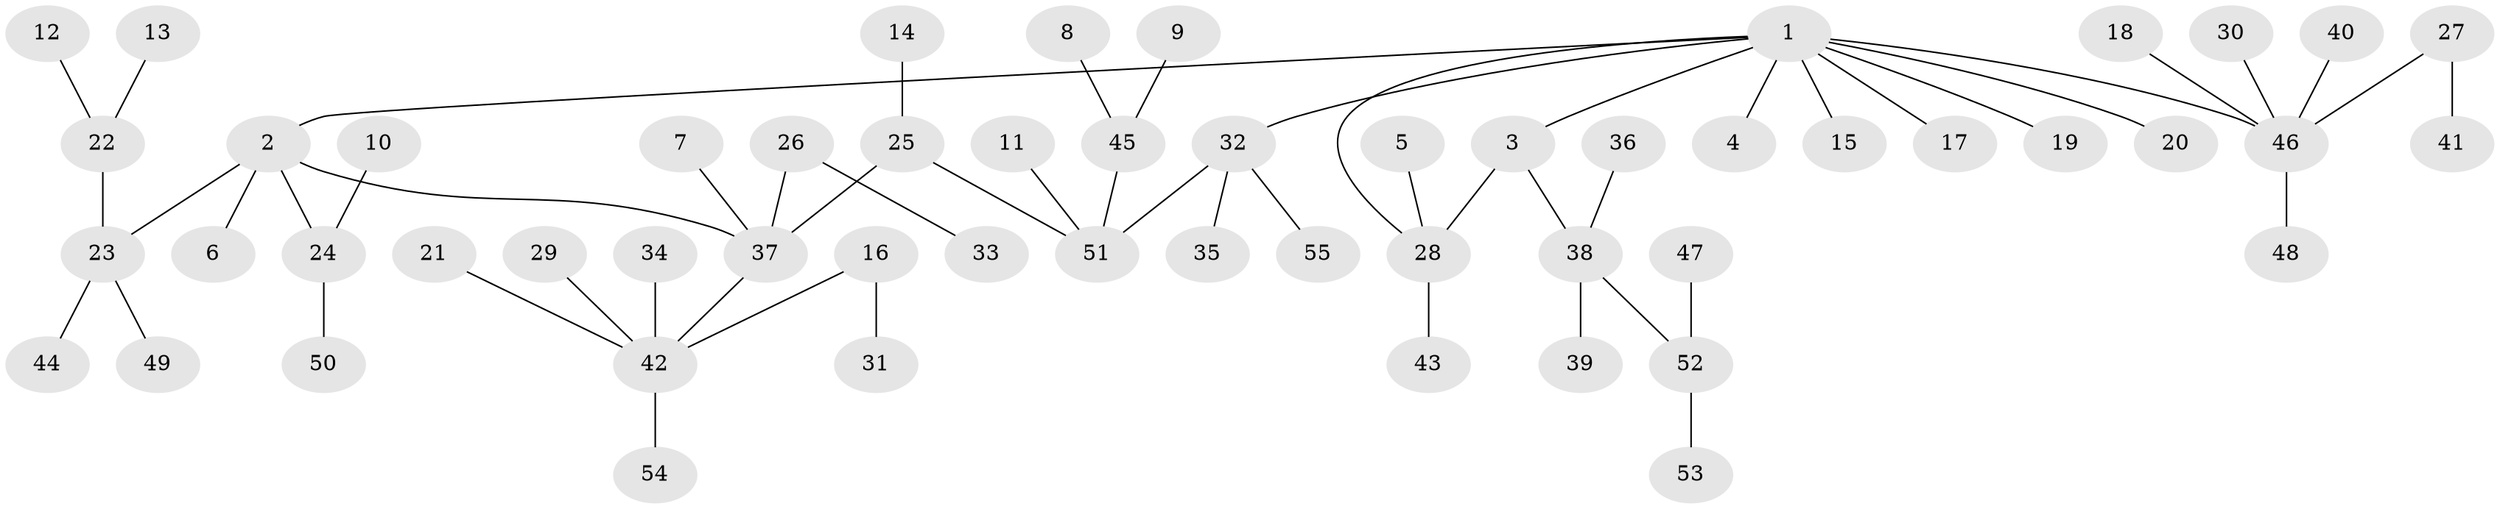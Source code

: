 // original degree distribution, {6: 0.02727272727272727, 5: 0.045454545454545456, 7: 0.00909090909090909, 4: 0.045454545454545456, 2: 0.23636363636363636, 1: 0.5, 3: 0.13636363636363635}
// Generated by graph-tools (version 1.1) at 2025/49/03/09/25 03:49:23]
// undirected, 55 vertices, 56 edges
graph export_dot {
graph [start="1"]
  node [color=gray90,style=filled];
  1;
  2;
  3;
  4;
  5;
  6;
  7;
  8;
  9;
  10;
  11;
  12;
  13;
  14;
  15;
  16;
  17;
  18;
  19;
  20;
  21;
  22;
  23;
  24;
  25;
  26;
  27;
  28;
  29;
  30;
  31;
  32;
  33;
  34;
  35;
  36;
  37;
  38;
  39;
  40;
  41;
  42;
  43;
  44;
  45;
  46;
  47;
  48;
  49;
  50;
  51;
  52;
  53;
  54;
  55;
  1 -- 2 [weight=1.0];
  1 -- 3 [weight=1.0];
  1 -- 4 [weight=1.0];
  1 -- 15 [weight=1.0];
  1 -- 17 [weight=1.0];
  1 -- 19 [weight=1.0];
  1 -- 20 [weight=1.0];
  1 -- 28 [weight=1.0];
  1 -- 32 [weight=1.0];
  1 -- 46 [weight=1.0];
  2 -- 6 [weight=1.0];
  2 -- 23 [weight=1.0];
  2 -- 24 [weight=1.0];
  2 -- 37 [weight=1.0];
  3 -- 28 [weight=1.0];
  3 -- 38 [weight=1.0];
  5 -- 28 [weight=1.0];
  7 -- 37 [weight=1.0];
  8 -- 45 [weight=1.0];
  9 -- 45 [weight=1.0];
  10 -- 24 [weight=1.0];
  11 -- 51 [weight=1.0];
  12 -- 22 [weight=1.0];
  13 -- 22 [weight=1.0];
  14 -- 25 [weight=1.0];
  16 -- 31 [weight=1.0];
  16 -- 42 [weight=1.0];
  18 -- 46 [weight=1.0];
  21 -- 42 [weight=1.0];
  22 -- 23 [weight=1.0];
  23 -- 44 [weight=1.0];
  23 -- 49 [weight=1.0];
  24 -- 50 [weight=1.0];
  25 -- 37 [weight=1.0];
  25 -- 51 [weight=1.0];
  26 -- 33 [weight=1.0];
  26 -- 37 [weight=1.0];
  27 -- 41 [weight=1.0];
  27 -- 46 [weight=1.0];
  28 -- 43 [weight=1.0];
  29 -- 42 [weight=1.0];
  30 -- 46 [weight=1.0];
  32 -- 35 [weight=1.0];
  32 -- 51 [weight=1.0];
  32 -- 55 [weight=1.0];
  34 -- 42 [weight=1.0];
  36 -- 38 [weight=1.0];
  37 -- 42 [weight=1.0];
  38 -- 39 [weight=1.0];
  38 -- 52 [weight=1.0];
  40 -- 46 [weight=1.0];
  42 -- 54 [weight=1.0];
  45 -- 51 [weight=1.0];
  46 -- 48 [weight=1.0];
  47 -- 52 [weight=1.0];
  52 -- 53 [weight=1.0];
}
